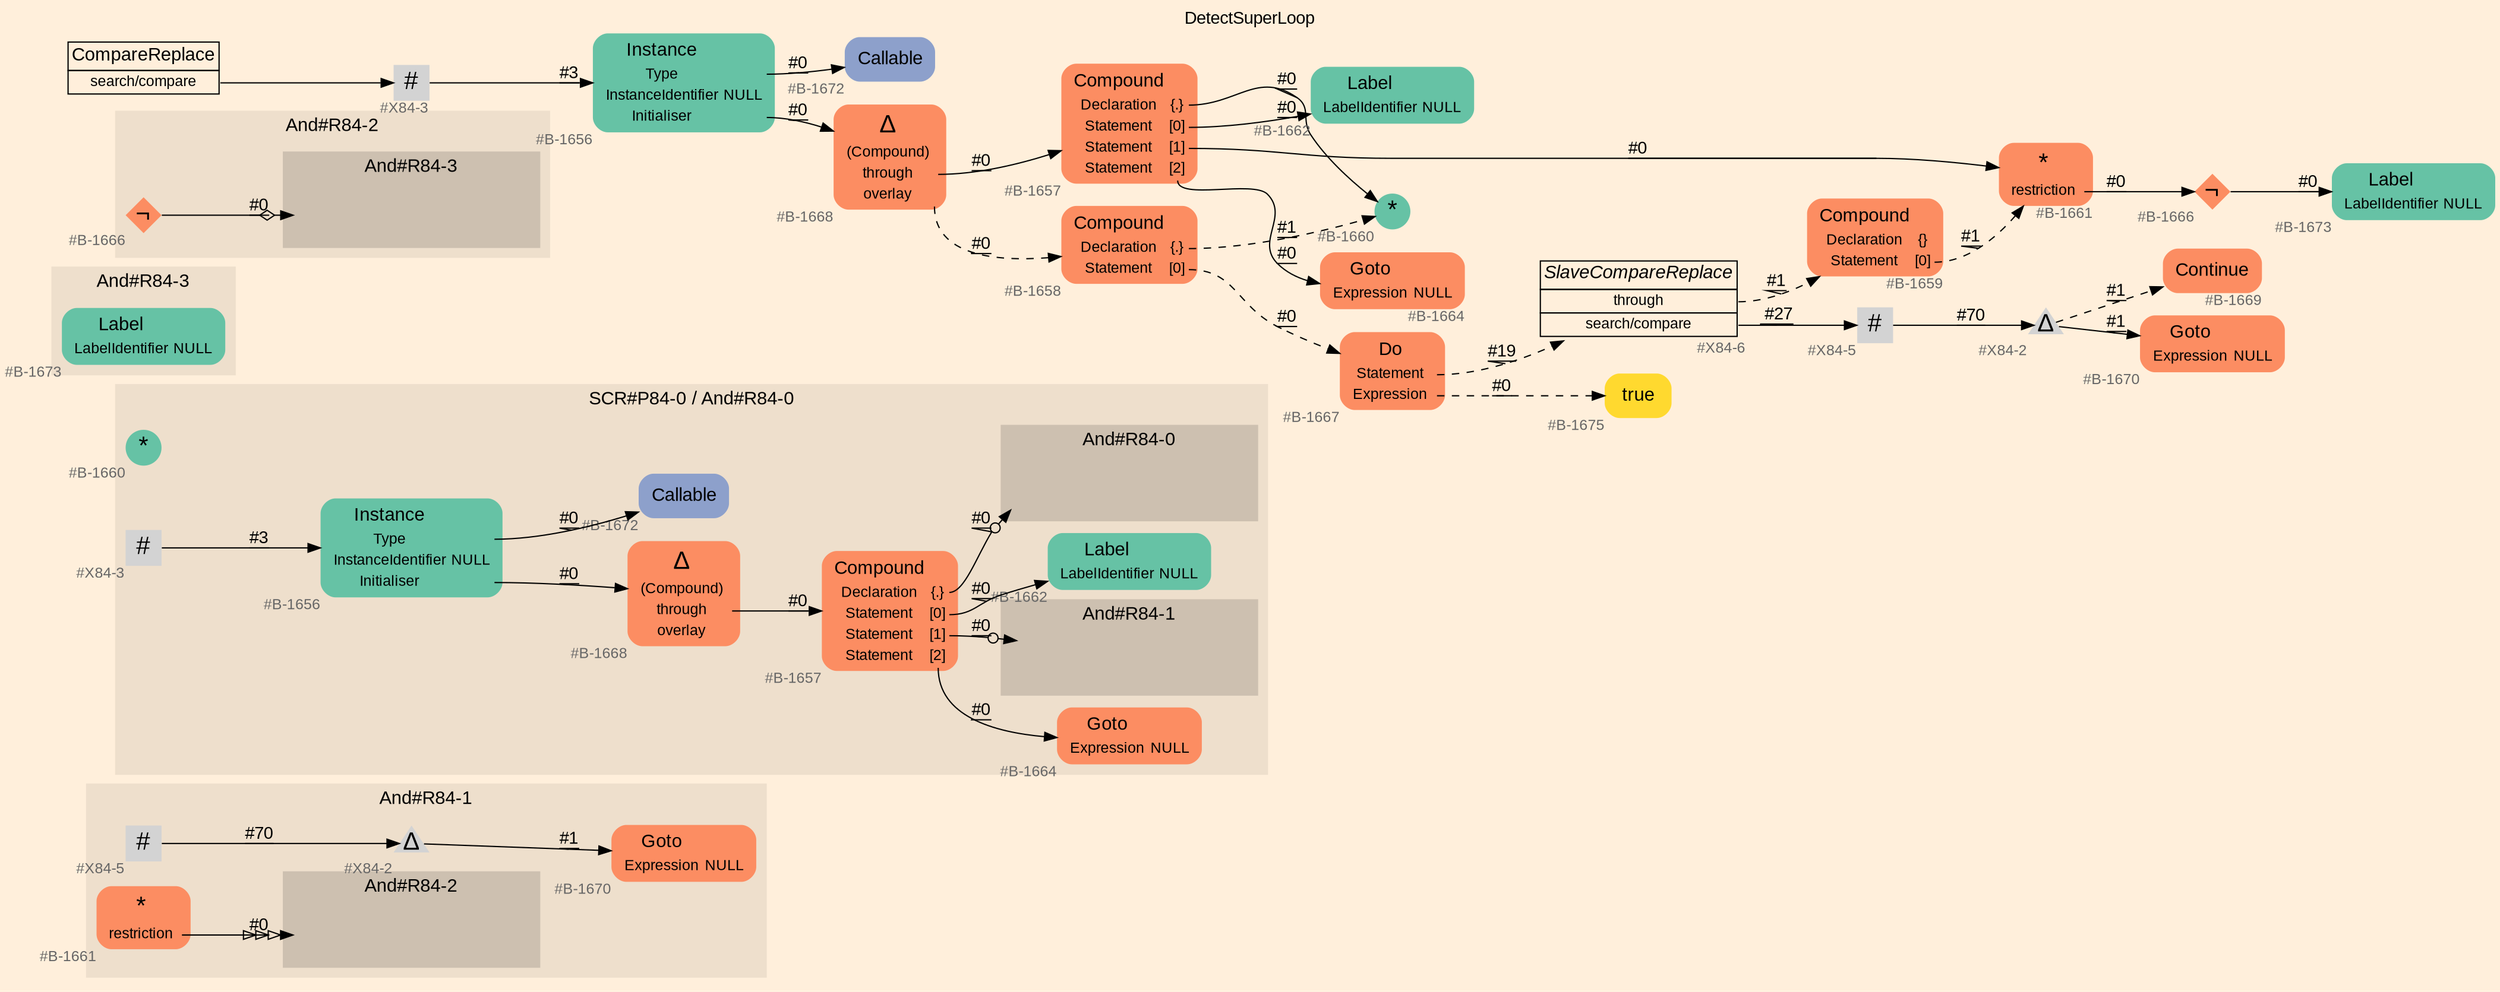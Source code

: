 digraph "DetectSuperLoop" {
label = "DetectSuperLoop"
labelloc = t
graph [
    rankdir = "LR"
    ranksep = 0.3
    bgcolor = antiquewhite1
    color = black
    fontcolor = black
    fontname = "Arial"
];
node [
    fontname = "Arial"
];
edge [
    fontname = "Arial"
];

// -------------------- figure And#R84-1 --------------------
// -------- region And#R84-1 ----------
subgraph "clusterAnd#R84-1" {
    label = "SCR#P84-1 / And#R84-1"
    style = "filled"
    color = antiquewhite2
    fontsize = "15"
    // -------- block And#R84-1/#X84-5 ----------
    "And#R84-1/#X84-5" [
        xlabel = "#X84-5"
        fontsize = "12"
        fontcolor = grey40
        shape = "square"
        label = <<FONT COLOR="black" POINT-SIZE="20">#</FONT>>
        style = "filled"
        penwidth = 0.0
        fixedsize = true
        width = 0.4
        height = 0.4
    ];
    
    // -------- block And#R84-1/#X84-2 ----------
    "And#R84-1/#X84-2" [
        xlabel = "#X84-2"
        fontsize = "12"
        fontcolor = grey40
        shape = "triangle"
        label = <<FONT COLOR="black" POINT-SIZE="20">Δ</FONT>>
        style = "filled"
        penwidth = 0.0
        fixedsize = true
        width = 0.4
        height = 0.4
    ];
    
    // -------- block And#R84-1/#B-1670 ----------
    "And#R84-1/#B-1670" [
        fillcolor = "/set28/2"
        xlabel = "#B-1670"
        fontsize = "12"
        fontcolor = grey40
        shape = "plaintext"
        label = <<TABLE BORDER="0" CELLBORDER="0" CELLSPACING="0">
         <TR><TD><FONT COLOR="black" POINT-SIZE="15">Goto</FONT></TD></TR>
         <TR><TD><FONT COLOR="black" POINT-SIZE="12">Expression</FONT></TD><TD PORT="port0"><FONT COLOR="black" POINT-SIZE="12">NULL</FONT></TD></TR>
        </TABLE>>
        style = "rounded,filled"
    ];
    
}

"And#R84-1/#X84-5" -> "And#R84-1/#X84-2" [
    label = "#70"
    decorate = true
    color = black
    fontcolor = black
];

"And#R84-1/#X84-2" -> "And#R84-1/#B-1670" [
    label = "#1"
    decorate = true
    color = black
    fontcolor = black
];


// -------------------- figure And#R84-0 --------------------
// -------- region And#R84-0 ----------
subgraph "clusterAnd#R84-0" {
    label = "And#R84-0"
    style = "filled"
    color = antiquewhite2
    fontsize = "15"
    // -------- block And#R84-0/#B-1660 ----------
    "And#R84-0/#B-1660" [
        fillcolor = "/set28/1"
        xlabel = "#B-1660"
        fontsize = "12"
        fontcolor = grey40
        shape = "circle"
        label = <<FONT COLOR="black" POINT-SIZE="20">*</FONT>>
        style = "filled"
        penwidth = 0.0
        fixedsize = true
        width = 0.4
        height = 0.4
    ];
    
}


// -------------------- figure And#R84-3 --------------------
// -------- region And#R84-3 ----------
subgraph "clusterAnd#R84-3" {
    label = "And#R84-3"
    style = "filled"
    color = antiquewhite2
    fontsize = "15"
    // -------- block And#R84-3/#B-1673 ----------
    "And#R84-3/#B-1673" [
        fillcolor = "/set28/1"
        xlabel = "#B-1673"
        fontsize = "12"
        fontcolor = grey40
        shape = "plaintext"
        label = <<TABLE BORDER="0" CELLBORDER="0" CELLSPACING="0">
         <TR><TD><FONT COLOR="black" POINT-SIZE="15">Label</FONT></TD></TR>
         <TR><TD><FONT COLOR="black" POINT-SIZE="12">LabelIdentifier</FONT></TD><TD PORT="port0"><FONT COLOR="black" POINT-SIZE="12">NULL</FONT></TD></TR>
        </TABLE>>
        style = "rounded,filled"
    ];
    
}


// -------------------- figure And#R84-2 --------------------
// -------- region And#R84-2 ----------
subgraph "clusterAnd#R84-2" {
    label = "And#R84-2"
    style = "filled"
    color = antiquewhite2
    fontsize = "15"
    // -------- block And#R84-2/#B-1666 ----------
    "And#R84-2/#B-1666" [
        fillcolor = "/set28/2"
        xlabel = "#B-1666"
        fontsize = "12"
        fontcolor = grey40
        shape = "diamond"
        label = <<FONT COLOR="black" POINT-SIZE="20">¬</FONT>>
        style = "filled"
        penwidth = 0.0
        fixedsize = true
        width = 0.4
        height = 0.4
    ];
    
    // -------- region And#R84-2/And#R84-3 ----------
    subgraph "clusterAnd#R84-2/And#R84-3" {
        label = "And#R84-3"
        style = "filled"
        color = antiquewhite3
        fontsize = "15"
        // -------- block And#R84-2/And#R84-3/#B-1673 ----------
        "And#R84-2/And#R84-3/#B-1673" [
            fillcolor = "/set28/1"
            xlabel = "#B-1673"
            fontsize = "12"
            fontcolor = grey40
            shape = "none"
            style = "invisible"
        ];
        
    }
    
}

"And#R84-2/#B-1666" -> "And#R84-2/And#R84-3/#B-1673" [
    arrowhead="normalnoneodiamond"
    label = "#0"
    decorate = true
    color = black
    fontcolor = black
];


// -------------------- figure And#R84-1 --------------------
// -------- region And#R84-1 ----------
subgraph "clusterAnd#R84-1" {
    label = "And#R84-1"
    style = "filled"
    color = antiquewhite2
    fontsize = "15"
    // -------- block And#R84-1/#B-1661 ----------
    "And#R84-1/#B-1661" [
        fillcolor = "/set28/2"
        xlabel = "#B-1661"
        fontsize = "12"
        fontcolor = grey40
        shape = "plaintext"
        label = <<TABLE BORDER="0" CELLBORDER="0" CELLSPACING="0">
         <TR><TD><FONT COLOR="black" POINT-SIZE="20">*</FONT></TD></TR>
         <TR><TD><FONT COLOR="black" POINT-SIZE="12">restriction</FONT></TD><TD PORT="port0"></TD></TR>
        </TABLE>>
        style = "rounded,filled"
    ];
    
    // -------- region And#R84-1/And#R84-2 ----------
    subgraph "clusterAnd#R84-1/And#R84-2" {
        label = "And#R84-2"
        style = "filled"
        color = antiquewhite3
        fontsize = "15"
        // -------- block And#R84-1/And#R84-2/#B-1666 ----------
        "And#R84-1/And#R84-2/#B-1666" [
            fillcolor = "/set28/2"
            xlabel = "#B-1666"
            fontsize = "12"
            fontcolor = grey40
            shape = "none"
            style = "invisible"
        ];
        
    }
    
}

"And#R84-1/#B-1661":port0 -> "And#R84-1/And#R84-2/#B-1666" [
    arrowhead="normalonormalonormalonormal"
    label = "#0"
    decorate = true
    color = black
    fontcolor = black
];


// -------------------- figure And#R84-0 --------------------
// -------- region And#R84-0 ----------
subgraph "clusterAnd#R84-0" {
    label = "SCR#P84-0 / And#R84-0"
    style = "filled"
    color = antiquewhite2
    fontsize = "15"
    // -------- block And#R84-0/#B-1672 ----------
    "And#R84-0/#B-1672" [
        fillcolor = "/set28/3"
        xlabel = "#B-1672"
        fontsize = "12"
        fontcolor = grey40
        shape = "plaintext"
        label = <<TABLE BORDER="0" CELLBORDER="0" CELLSPACING="0">
         <TR><TD><FONT COLOR="black" POINT-SIZE="15">Callable</FONT></TD></TR>
        </TABLE>>
        style = "rounded,filled"
    ];
    
    // -------- block And#R84-0/#B-1662 ----------
    "And#R84-0/#B-1662" [
        fillcolor = "/set28/1"
        xlabel = "#B-1662"
        fontsize = "12"
        fontcolor = grey40
        shape = "plaintext"
        label = <<TABLE BORDER="0" CELLBORDER="0" CELLSPACING="0">
         <TR><TD><FONT COLOR="black" POINT-SIZE="15">Label</FONT></TD></TR>
         <TR><TD><FONT COLOR="black" POINT-SIZE="12">LabelIdentifier</FONT></TD><TD PORT="port0"><FONT COLOR="black" POINT-SIZE="12">NULL</FONT></TD></TR>
        </TABLE>>
        style = "rounded,filled"
    ];
    
    // -------- block And#R84-0/#X84-3 ----------
    "And#R84-0/#X84-3" [
        xlabel = "#X84-3"
        fontsize = "12"
        fontcolor = grey40
        shape = "square"
        label = <<FONT COLOR="black" POINT-SIZE="20">#</FONT>>
        style = "filled"
        penwidth = 0.0
        fixedsize = true
        width = 0.4
        height = 0.4
    ];
    
    // -------- block And#R84-0/#B-1656 ----------
    "And#R84-0/#B-1656" [
        fillcolor = "/set28/1"
        xlabel = "#B-1656"
        fontsize = "12"
        fontcolor = grey40
        shape = "plaintext"
        label = <<TABLE BORDER="0" CELLBORDER="0" CELLSPACING="0">
         <TR><TD><FONT COLOR="black" POINT-SIZE="15">Instance</FONT></TD></TR>
         <TR><TD><FONT COLOR="black" POINT-SIZE="12">Type</FONT></TD><TD PORT="port0"></TD></TR>
         <TR><TD><FONT COLOR="black" POINT-SIZE="12">InstanceIdentifier</FONT></TD><TD PORT="port1"><FONT COLOR="black" POINT-SIZE="12">NULL</FONT></TD></TR>
         <TR><TD><FONT COLOR="black" POINT-SIZE="12">Initialiser</FONT></TD><TD PORT="port2"></TD></TR>
        </TABLE>>
        style = "rounded,filled"
    ];
    
    // -------- block And#R84-0/#B-1668 ----------
    "And#R84-0/#B-1668" [
        fillcolor = "/set28/2"
        xlabel = "#B-1668"
        fontsize = "12"
        fontcolor = grey40
        shape = "plaintext"
        label = <<TABLE BORDER="0" CELLBORDER="0" CELLSPACING="0">
         <TR><TD><FONT COLOR="black" POINT-SIZE="20">Δ</FONT></TD></TR>
         <TR><TD><FONT COLOR="black" POINT-SIZE="12">(Compound)</FONT></TD><TD PORT="port0"></TD></TR>
         <TR><TD><FONT COLOR="black" POINT-SIZE="12">through</FONT></TD><TD PORT="port1"></TD></TR>
         <TR><TD><FONT COLOR="black" POINT-SIZE="12">overlay</FONT></TD><TD PORT="port2"></TD></TR>
        </TABLE>>
        style = "rounded,filled"
    ];
    
    // -------- block And#R84-0/#B-1657 ----------
    "And#R84-0/#B-1657" [
        fillcolor = "/set28/2"
        xlabel = "#B-1657"
        fontsize = "12"
        fontcolor = grey40
        shape = "plaintext"
        label = <<TABLE BORDER="0" CELLBORDER="0" CELLSPACING="0">
         <TR><TD><FONT COLOR="black" POINT-SIZE="15">Compound</FONT></TD></TR>
         <TR><TD><FONT COLOR="black" POINT-SIZE="12">Declaration</FONT></TD><TD PORT="port0"><FONT COLOR="black" POINT-SIZE="12">{.}</FONT></TD></TR>
         <TR><TD><FONT COLOR="black" POINT-SIZE="12">Statement</FONT></TD><TD PORT="port1"><FONT COLOR="black" POINT-SIZE="12">[0]</FONT></TD></TR>
         <TR><TD><FONT COLOR="black" POINT-SIZE="12">Statement</FONT></TD><TD PORT="port2"><FONT COLOR="black" POINT-SIZE="12">[1]</FONT></TD></TR>
         <TR><TD><FONT COLOR="black" POINT-SIZE="12">Statement</FONT></TD><TD PORT="port3"><FONT COLOR="black" POINT-SIZE="12">[2]</FONT></TD></TR>
        </TABLE>>
        style = "rounded,filled"
    ];
    
    // -------- block And#R84-0/#B-1664 ----------
    "And#R84-0/#B-1664" [
        fillcolor = "/set28/2"
        xlabel = "#B-1664"
        fontsize = "12"
        fontcolor = grey40
        shape = "plaintext"
        label = <<TABLE BORDER="0" CELLBORDER="0" CELLSPACING="0">
         <TR><TD><FONT COLOR="black" POINT-SIZE="15">Goto</FONT></TD></TR>
         <TR><TD><FONT COLOR="black" POINT-SIZE="12">Expression</FONT></TD><TD PORT="port0"><FONT COLOR="black" POINT-SIZE="12">NULL</FONT></TD></TR>
        </TABLE>>
        style = "rounded,filled"
    ];
    
    // -------- region And#R84-0/And#R84-0 ----------
    subgraph "clusterAnd#R84-0/And#R84-0" {
        label = "And#R84-0"
        style = "filled"
        color = antiquewhite3
        fontsize = "15"
        // -------- block And#R84-0/And#R84-0/#B-1660 ----------
        "And#R84-0/And#R84-0/#B-1660" [
            fillcolor = "/set28/1"
            xlabel = "#B-1660"
            fontsize = "12"
            fontcolor = grey40
            shape = "none"
            style = "invisible"
        ];
        
    }
    
    // -------- region And#R84-0/And#R84-1 ----------
    subgraph "clusterAnd#R84-0/And#R84-1" {
        label = "And#R84-1"
        style = "filled"
        color = antiquewhite3
        fontsize = "15"
        // -------- block And#R84-0/And#R84-1/#B-1661 ----------
        "And#R84-0/And#R84-1/#B-1661" [
            fillcolor = "/set28/2"
            xlabel = "#B-1661"
            fontsize = "12"
            fontcolor = grey40
            shape = "none"
            style = "invisible"
        ];
        
    }
    
}

"And#R84-0/#X84-3" -> "And#R84-0/#B-1656" [
    label = "#3"
    decorate = true
    color = black
    fontcolor = black
];

"And#R84-0/#B-1656":port0 -> "And#R84-0/#B-1672" [
    label = "#0"
    decorate = true
    color = black
    fontcolor = black
];

"And#R84-0/#B-1656":port2 -> "And#R84-0/#B-1668" [
    label = "#0"
    decorate = true
    color = black
    fontcolor = black
];

"And#R84-0/#B-1668":port1 -> "And#R84-0/#B-1657" [
    label = "#0"
    decorate = true
    color = black
    fontcolor = black
];

"And#R84-0/#B-1657":port0 -> "And#R84-0/And#R84-0/#B-1660" [
    arrowhead="normalnoneodot"
    label = "#0"
    decorate = true
    color = black
    fontcolor = black
];

"And#R84-0/#B-1657":port1 -> "And#R84-0/#B-1662" [
    label = "#0"
    decorate = true
    color = black
    fontcolor = black
];

"And#R84-0/#B-1657":port2 -> "And#R84-0/And#R84-1/#B-1661" [
    arrowhead="normalnoneodot"
    label = "#0"
    decorate = true
    color = black
    fontcolor = black
];

"And#R84-0/#B-1657":port3 -> "And#R84-0/#B-1664" [
    label = "#0"
    decorate = true
    color = black
    fontcolor = black
];


// -------------------- transformation figure --------------------
// -------- block CR#X84-4 ----------
"CR#X84-4" [
    fillcolor = antiquewhite1
    fontsize = "12"
    fontcolor = grey40
    shape = "plaintext"
    label = <<TABLE BORDER="0" CELLBORDER="1" CELLSPACING="0">
     <TR><TD><FONT COLOR="black" POINT-SIZE="15">CompareReplace</FONT></TD></TR>
     <TR><TD PORT="port0"><FONT COLOR="black" POINT-SIZE="12">search/compare</FONT></TD></TR>
    </TABLE>>
    style = "filled"
    color = black
];

// -------- block #X84-3 ----------
"#X84-3" [
    xlabel = "#X84-3"
    fontsize = "12"
    fontcolor = grey40
    shape = "square"
    label = <<FONT COLOR="black" POINT-SIZE="20">#</FONT>>
    style = "filled"
    penwidth = 0.0
    fixedsize = true
    width = 0.4
    height = 0.4
];

// -------- block #B-1656 ----------
"#B-1656" [
    fillcolor = "/set28/1"
    xlabel = "#B-1656"
    fontsize = "12"
    fontcolor = grey40
    shape = "plaintext"
    label = <<TABLE BORDER="0" CELLBORDER="0" CELLSPACING="0">
     <TR><TD><FONT COLOR="black" POINT-SIZE="15">Instance</FONT></TD></TR>
     <TR><TD><FONT COLOR="black" POINT-SIZE="12">Type</FONT></TD><TD PORT="port0"></TD></TR>
     <TR><TD><FONT COLOR="black" POINT-SIZE="12">InstanceIdentifier</FONT></TD><TD PORT="port1"><FONT COLOR="black" POINT-SIZE="12">NULL</FONT></TD></TR>
     <TR><TD><FONT COLOR="black" POINT-SIZE="12">Initialiser</FONT></TD><TD PORT="port2"></TD></TR>
    </TABLE>>
    style = "rounded,filled"
];

// -------- block #B-1672 ----------
"#B-1672" [
    fillcolor = "/set28/3"
    xlabel = "#B-1672"
    fontsize = "12"
    fontcolor = grey40
    shape = "plaintext"
    label = <<TABLE BORDER="0" CELLBORDER="0" CELLSPACING="0">
     <TR><TD><FONT COLOR="black" POINT-SIZE="15">Callable</FONT></TD></TR>
    </TABLE>>
    style = "rounded,filled"
];

// -------- block #B-1668 ----------
"#B-1668" [
    fillcolor = "/set28/2"
    xlabel = "#B-1668"
    fontsize = "12"
    fontcolor = grey40
    shape = "plaintext"
    label = <<TABLE BORDER="0" CELLBORDER="0" CELLSPACING="0">
     <TR><TD><FONT COLOR="black" POINT-SIZE="20">Δ</FONT></TD></TR>
     <TR><TD><FONT COLOR="black" POINT-SIZE="12">(Compound)</FONT></TD><TD PORT="port0"></TD></TR>
     <TR><TD><FONT COLOR="black" POINT-SIZE="12">through</FONT></TD><TD PORT="port1"></TD></TR>
     <TR><TD><FONT COLOR="black" POINT-SIZE="12">overlay</FONT></TD><TD PORT="port2"></TD></TR>
    </TABLE>>
    style = "rounded,filled"
];

// -------- block #B-1657 ----------
"#B-1657" [
    fillcolor = "/set28/2"
    xlabel = "#B-1657"
    fontsize = "12"
    fontcolor = grey40
    shape = "plaintext"
    label = <<TABLE BORDER="0" CELLBORDER="0" CELLSPACING="0">
     <TR><TD><FONT COLOR="black" POINT-SIZE="15">Compound</FONT></TD></TR>
     <TR><TD><FONT COLOR="black" POINT-SIZE="12">Declaration</FONT></TD><TD PORT="port0"><FONT COLOR="black" POINT-SIZE="12">{.}</FONT></TD></TR>
     <TR><TD><FONT COLOR="black" POINT-SIZE="12">Statement</FONT></TD><TD PORT="port1"><FONT COLOR="black" POINT-SIZE="12">[0]</FONT></TD></TR>
     <TR><TD><FONT COLOR="black" POINT-SIZE="12">Statement</FONT></TD><TD PORT="port2"><FONT COLOR="black" POINT-SIZE="12">[1]</FONT></TD></TR>
     <TR><TD><FONT COLOR="black" POINT-SIZE="12">Statement</FONT></TD><TD PORT="port3"><FONT COLOR="black" POINT-SIZE="12">[2]</FONT></TD></TR>
    </TABLE>>
    style = "rounded,filled"
];

// -------- block #B-1660 ----------
"#B-1660" [
    fillcolor = "/set28/1"
    xlabel = "#B-1660"
    fontsize = "12"
    fontcolor = grey40
    shape = "circle"
    label = <<FONT COLOR="black" POINT-SIZE="20">*</FONT>>
    style = "filled"
    penwidth = 0.0
    fixedsize = true
    width = 0.4
    height = 0.4
];

// -------- block #B-1662 ----------
"#B-1662" [
    fillcolor = "/set28/1"
    xlabel = "#B-1662"
    fontsize = "12"
    fontcolor = grey40
    shape = "plaintext"
    label = <<TABLE BORDER="0" CELLBORDER="0" CELLSPACING="0">
     <TR><TD><FONT COLOR="black" POINT-SIZE="15">Label</FONT></TD></TR>
     <TR><TD><FONT COLOR="black" POINT-SIZE="12">LabelIdentifier</FONT></TD><TD PORT="port0"><FONT COLOR="black" POINT-SIZE="12">NULL</FONT></TD></TR>
    </TABLE>>
    style = "rounded,filled"
];

// -------- block #B-1661 ----------
"#B-1661" [
    fillcolor = "/set28/2"
    xlabel = "#B-1661"
    fontsize = "12"
    fontcolor = grey40
    shape = "plaintext"
    label = <<TABLE BORDER="0" CELLBORDER="0" CELLSPACING="0">
     <TR><TD><FONT COLOR="black" POINT-SIZE="20">*</FONT></TD></TR>
     <TR><TD><FONT COLOR="black" POINT-SIZE="12">restriction</FONT></TD><TD PORT="port0"></TD></TR>
    </TABLE>>
    style = "rounded,filled"
];

// -------- block #B-1666 ----------
"#B-1666" [
    fillcolor = "/set28/2"
    xlabel = "#B-1666"
    fontsize = "12"
    fontcolor = grey40
    shape = "diamond"
    label = <<FONT COLOR="black" POINT-SIZE="20">¬</FONT>>
    style = "filled"
    penwidth = 0.0
    fixedsize = true
    width = 0.4
    height = 0.4
];

// -------- block #B-1673 ----------
"#B-1673" [
    fillcolor = "/set28/1"
    xlabel = "#B-1673"
    fontsize = "12"
    fontcolor = grey40
    shape = "plaintext"
    label = <<TABLE BORDER="0" CELLBORDER="0" CELLSPACING="0">
     <TR><TD><FONT COLOR="black" POINT-SIZE="15">Label</FONT></TD></TR>
     <TR><TD><FONT COLOR="black" POINT-SIZE="12">LabelIdentifier</FONT></TD><TD PORT="port0"><FONT COLOR="black" POINT-SIZE="12">NULL</FONT></TD></TR>
    </TABLE>>
    style = "rounded,filled"
];

// -------- block #B-1664 ----------
"#B-1664" [
    fillcolor = "/set28/2"
    xlabel = "#B-1664"
    fontsize = "12"
    fontcolor = grey40
    shape = "plaintext"
    label = <<TABLE BORDER="0" CELLBORDER="0" CELLSPACING="0">
     <TR><TD><FONT COLOR="black" POINT-SIZE="15">Goto</FONT></TD></TR>
     <TR><TD><FONT COLOR="black" POINT-SIZE="12">Expression</FONT></TD><TD PORT="port0"><FONT COLOR="black" POINT-SIZE="12">NULL</FONT></TD></TR>
    </TABLE>>
    style = "rounded,filled"
];

// -------- block #B-1658 ----------
"#B-1658" [
    fillcolor = "/set28/2"
    xlabel = "#B-1658"
    fontsize = "12"
    fontcolor = grey40
    shape = "plaintext"
    label = <<TABLE BORDER="0" CELLBORDER="0" CELLSPACING="0">
     <TR><TD><FONT COLOR="black" POINT-SIZE="15">Compound</FONT></TD></TR>
     <TR><TD><FONT COLOR="black" POINT-SIZE="12">Declaration</FONT></TD><TD PORT="port0"><FONT COLOR="black" POINT-SIZE="12">{.}</FONT></TD></TR>
     <TR><TD><FONT COLOR="black" POINT-SIZE="12">Statement</FONT></TD><TD PORT="port1"><FONT COLOR="black" POINT-SIZE="12">[0]</FONT></TD></TR>
    </TABLE>>
    style = "rounded,filled"
];

// -------- block #B-1667 ----------
"#B-1667" [
    fillcolor = "/set28/2"
    xlabel = "#B-1667"
    fontsize = "12"
    fontcolor = grey40
    shape = "plaintext"
    label = <<TABLE BORDER="0" CELLBORDER="0" CELLSPACING="0">
     <TR><TD><FONT COLOR="black" POINT-SIZE="15">Do</FONT></TD></TR>
     <TR><TD><FONT COLOR="black" POINT-SIZE="12">Statement</FONT></TD><TD PORT="port0"></TD></TR>
     <TR><TD><FONT COLOR="black" POINT-SIZE="12">Expression</FONT></TD><TD PORT="port1"></TD></TR>
    </TABLE>>
    style = "rounded,filled"
];

// -------- block #X84-6 ----------
"#X84-6" [
    fillcolor = antiquewhite1
    xlabel = "#X84-6"
    fontsize = "12"
    fontcolor = grey40
    shape = "plaintext"
    label = <<TABLE BORDER="0" CELLBORDER="1" CELLSPACING="0">
     <TR><TD><FONT COLOR="black" POINT-SIZE="15"><I>SlaveCompareReplace</I></FONT></TD></TR>
     <TR><TD PORT="port0"><FONT COLOR="black" POINT-SIZE="12">through</FONT></TD></TR>
     <TR><TD PORT="port1"><FONT COLOR="black" POINT-SIZE="12">search/compare</FONT></TD></TR>
    </TABLE>>
    style = "filled"
    color = black
];

// -------- block #B-1659 ----------
"#B-1659" [
    fillcolor = "/set28/2"
    xlabel = "#B-1659"
    fontsize = "12"
    fontcolor = grey40
    shape = "plaintext"
    label = <<TABLE BORDER="0" CELLBORDER="0" CELLSPACING="0">
     <TR><TD><FONT COLOR="black" POINT-SIZE="15">Compound</FONT></TD></TR>
     <TR><TD><FONT COLOR="black" POINT-SIZE="12">Declaration</FONT></TD><TD PORT="port0"><FONT COLOR="black" POINT-SIZE="12">{}</FONT></TD></TR>
     <TR><TD><FONT COLOR="black" POINT-SIZE="12">Statement</FONT></TD><TD PORT="port1"><FONT COLOR="black" POINT-SIZE="12">[0]</FONT></TD></TR>
    </TABLE>>
    style = "rounded,filled"
];

// -------- block #X84-5 ----------
"#X84-5" [
    xlabel = "#X84-5"
    fontsize = "12"
    fontcolor = grey40
    shape = "square"
    label = <<FONT COLOR="black" POINT-SIZE="20">#</FONT>>
    style = "filled"
    penwidth = 0.0
    fixedsize = true
    width = 0.4
    height = 0.4
];

// -------- block #X84-2 ----------
"#X84-2" [
    xlabel = "#X84-2"
    fontsize = "12"
    fontcolor = grey40
    shape = "triangle"
    label = <<FONT COLOR="black" POINT-SIZE="20">Δ</FONT>>
    style = "filled"
    penwidth = 0.0
    fixedsize = true
    width = 0.4
    height = 0.4
];

// -------- block #B-1670 ----------
"#B-1670" [
    fillcolor = "/set28/2"
    xlabel = "#B-1670"
    fontsize = "12"
    fontcolor = grey40
    shape = "plaintext"
    label = <<TABLE BORDER="0" CELLBORDER="0" CELLSPACING="0">
     <TR><TD><FONT COLOR="black" POINT-SIZE="15">Goto</FONT></TD></TR>
     <TR><TD><FONT COLOR="black" POINT-SIZE="12">Expression</FONT></TD><TD PORT="port0"><FONT COLOR="black" POINT-SIZE="12">NULL</FONT></TD></TR>
    </TABLE>>
    style = "rounded,filled"
];

// -------- block #B-1669 ----------
"#B-1669" [
    fillcolor = "/set28/2"
    xlabel = "#B-1669"
    fontsize = "12"
    fontcolor = grey40
    shape = "plaintext"
    label = <<TABLE BORDER="0" CELLBORDER="0" CELLSPACING="0">
     <TR><TD><FONT COLOR="black" POINT-SIZE="15">Continue</FONT></TD></TR>
    </TABLE>>
    style = "rounded,filled"
];

// -------- block #B-1675 ----------
"#B-1675" [
    fillcolor = "/set28/6"
    xlabel = "#B-1675"
    fontsize = "12"
    fontcolor = grey40
    shape = "plaintext"
    label = <<TABLE BORDER="0" CELLBORDER="0" CELLSPACING="0">
     <TR><TD><FONT COLOR="black" POINT-SIZE="15">true</FONT></TD></TR>
    </TABLE>>
    style = "rounded,filled"
];

"CR#X84-4":port0 -> "#X84-3" [
    label = ""
    decorate = true
    color = black
    fontcolor = black
];

"#X84-3" -> "#B-1656" [
    label = "#3"
    decorate = true
    color = black
    fontcolor = black
];

"#B-1656":port0 -> "#B-1672" [
    label = "#0"
    decorate = true
    color = black
    fontcolor = black
];

"#B-1656":port2 -> "#B-1668" [
    label = "#0"
    decorate = true
    color = black
    fontcolor = black
];

"#B-1668":port1 -> "#B-1657" [
    label = "#0"
    decorate = true
    color = black
    fontcolor = black
];

"#B-1668":port2 -> "#B-1658" [
    style="dashed"
    label = "#0"
    decorate = true
    color = black
    fontcolor = black
];

"#B-1657":port0 -> "#B-1660" [
    label = "#0"
    decorate = true
    color = black
    fontcolor = black
];

"#B-1657":port1 -> "#B-1662" [
    label = "#0"
    decorate = true
    color = black
    fontcolor = black
];

"#B-1657":port2 -> "#B-1661" [
    label = "#0"
    decorate = true
    color = black
    fontcolor = black
];

"#B-1657":port3 -> "#B-1664" [
    label = "#0"
    decorate = true
    color = black
    fontcolor = black
];

"#B-1661":port0 -> "#B-1666" [
    label = "#0"
    decorate = true
    color = black
    fontcolor = black
];

"#B-1666" -> "#B-1673" [
    label = "#0"
    decorate = true
    color = black
    fontcolor = black
];

"#B-1658":port0 -> "#B-1660" [
    style="dashed"
    label = "#1"
    decorate = true
    color = black
    fontcolor = black
];

"#B-1658":port1 -> "#B-1667" [
    style="dashed"
    label = "#0"
    decorate = true
    color = black
    fontcolor = black
];

"#B-1667":port0 -> "#X84-6" [
    style="dashed"
    label = "#19"
    decorate = true
    color = black
    fontcolor = black
];

"#B-1667":port1 -> "#B-1675" [
    style="dashed"
    label = "#0"
    decorate = true
    color = black
    fontcolor = black
];

"#X84-6":port0 -> "#B-1659" [
    style="dashed"
    label = "#1"
    decorate = true
    color = black
    fontcolor = black
];

"#X84-6":port1 -> "#X84-5" [
    label = " #27"
    decorate = true
    color = black
    fontcolor = black
];

"#B-1659":port1 -> "#B-1661" [
    style="dashed"
    label = "#1"
    decorate = true
    color = black
    fontcolor = black
];

"#X84-5" -> "#X84-2" [
    label = "#70"
    decorate = true
    color = black
    fontcolor = black
];

"#X84-2" -> "#B-1670" [
    label = "#1"
    decorate = true
    color = black
    fontcolor = black
];

"#X84-2" -> "#B-1669" [
    style="dashed"
    label = "#1"
    decorate = true
    color = black
    fontcolor = black
];


}
